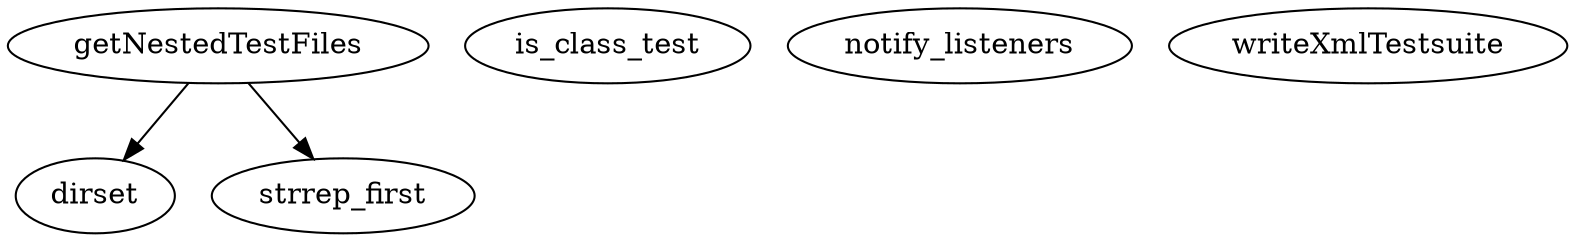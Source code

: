 /* Created by mdot for Matlab */
digraph m2html {
  getNestedTestFiles -> dirset;
  getNestedTestFiles -> strrep_first;

  dirset [URL="dirset.html"];
  getNestedTestFiles [URL="getNestedTestFiles.html"];
  is_class_test [URL="is_class_test.html"];
  notify_listeners [URL="notify_listeners.html"];
  strrep_first [URL="strrep_first.html"];
  writeXmlTestsuite [URL="writeXmlTestsuite.html"];
}